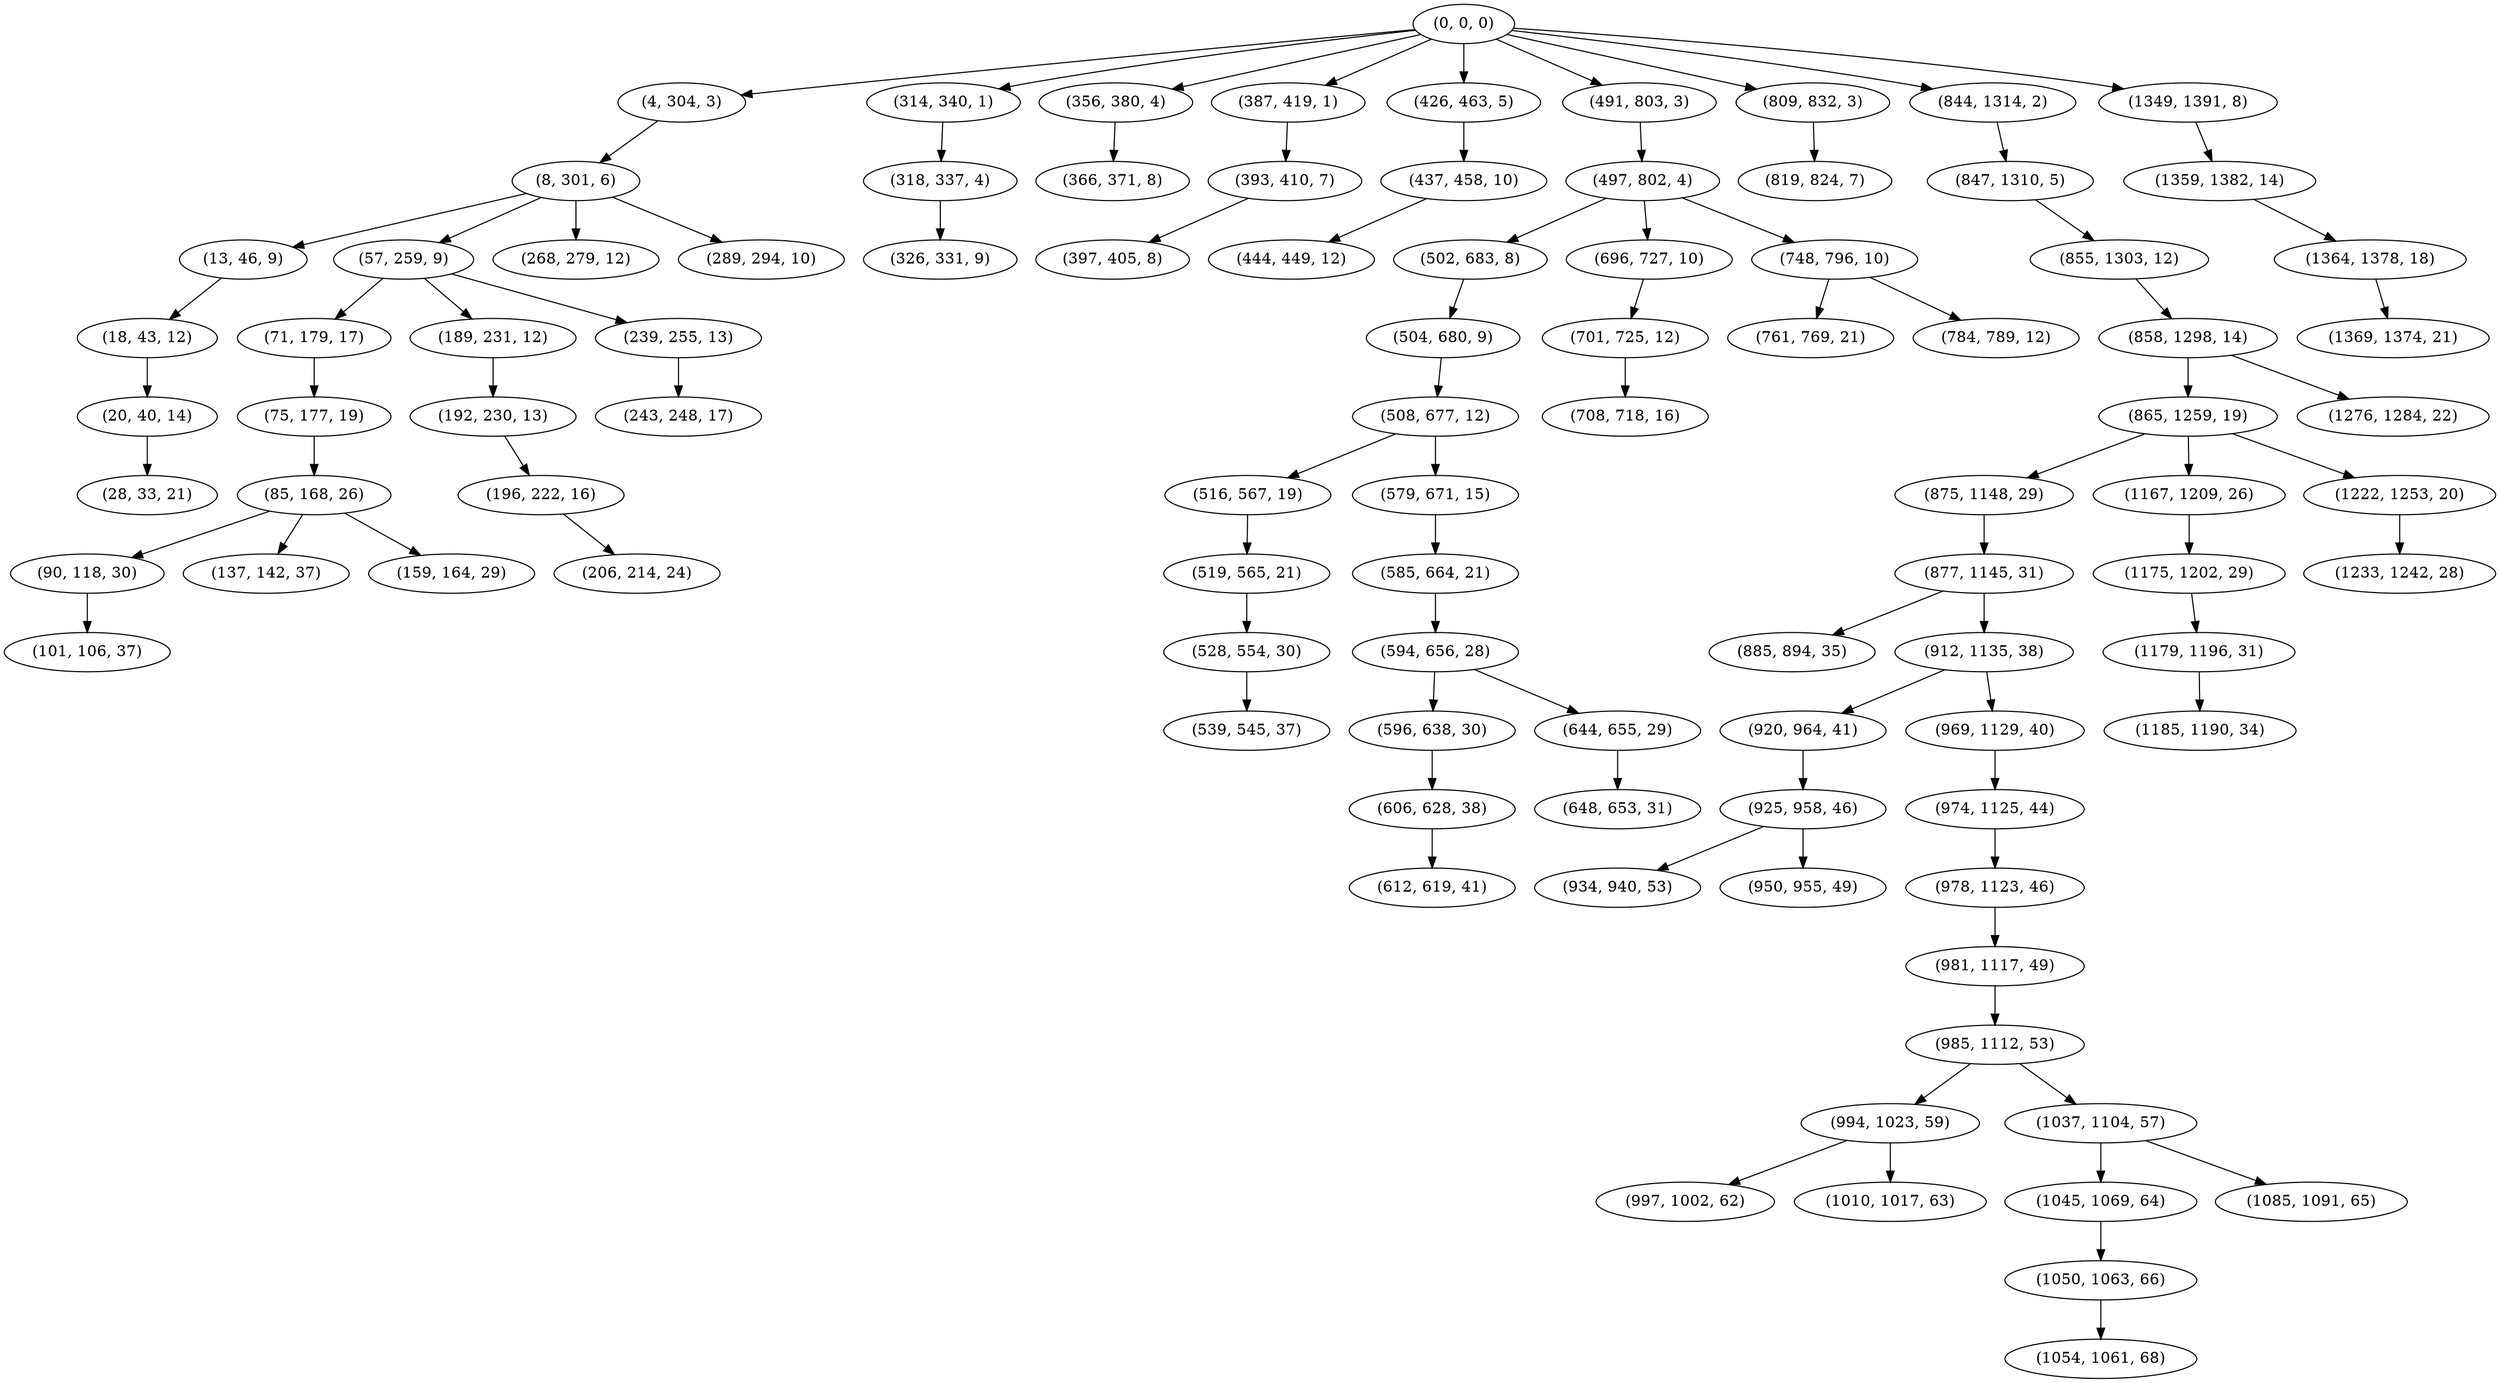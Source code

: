 digraph tree {
    "(0, 0, 0)";
    "(4, 304, 3)";
    "(8, 301, 6)";
    "(13, 46, 9)";
    "(18, 43, 12)";
    "(20, 40, 14)";
    "(28, 33, 21)";
    "(57, 259, 9)";
    "(71, 179, 17)";
    "(75, 177, 19)";
    "(85, 168, 26)";
    "(90, 118, 30)";
    "(101, 106, 37)";
    "(137, 142, 37)";
    "(159, 164, 29)";
    "(189, 231, 12)";
    "(192, 230, 13)";
    "(196, 222, 16)";
    "(206, 214, 24)";
    "(239, 255, 13)";
    "(243, 248, 17)";
    "(268, 279, 12)";
    "(289, 294, 10)";
    "(314, 340, 1)";
    "(318, 337, 4)";
    "(326, 331, 9)";
    "(356, 380, 4)";
    "(366, 371, 8)";
    "(387, 419, 1)";
    "(393, 410, 7)";
    "(397, 405, 8)";
    "(426, 463, 5)";
    "(437, 458, 10)";
    "(444, 449, 12)";
    "(491, 803, 3)";
    "(497, 802, 4)";
    "(502, 683, 8)";
    "(504, 680, 9)";
    "(508, 677, 12)";
    "(516, 567, 19)";
    "(519, 565, 21)";
    "(528, 554, 30)";
    "(539, 545, 37)";
    "(579, 671, 15)";
    "(585, 664, 21)";
    "(594, 656, 28)";
    "(596, 638, 30)";
    "(606, 628, 38)";
    "(612, 619, 41)";
    "(644, 655, 29)";
    "(648, 653, 31)";
    "(696, 727, 10)";
    "(701, 725, 12)";
    "(708, 718, 16)";
    "(748, 796, 10)";
    "(761, 769, 21)";
    "(784, 789, 12)";
    "(809, 832, 3)";
    "(819, 824, 7)";
    "(844, 1314, 2)";
    "(847, 1310, 5)";
    "(855, 1303, 12)";
    "(858, 1298, 14)";
    "(865, 1259, 19)";
    "(875, 1148, 29)";
    "(877, 1145, 31)";
    "(885, 894, 35)";
    "(912, 1135, 38)";
    "(920, 964, 41)";
    "(925, 958, 46)";
    "(934, 940, 53)";
    "(950, 955, 49)";
    "(969, 1129, 40)";
    "(974, 1125, 44)";
    "(978, 1123, 46)";
    "(981, 1117, 49)";
    "(985, 1112, 53)";
    "(994, 1023, 59)";
    "(997, 1002, 62)";
    "(1010, 1017, 63)";
    "(1037, 1104, 57)";
    "(1045, 1069, 64)";
    "(1050, 1063, 66)";
    "(1054, 1061, 68)";
    "(1085, 1091, 65)";
    "(1167, 1209, 26)";
    "(1175, 1202, 29)";
    "(1179, 1196, 31)";
    "(1185, 1190, 34)";
    "(1222, 1253, 20)";
    "(1233, 1242, 28)";
    "(1276, 1284, 22)";
    "(1349, 1391, 8)";
    "(1359, 1382, 14)";
    "(1364, 1378, 18)";
    "(1369, 1374, 21)";
    "(0, 0, 0)" -> "(4, 304, 3)";
    "(0, 0, 0)" -> "(314, 340, 1)";
    "(0, 0, 0)" -> "(356, 380, 4)";
    "(0, 0, 0)" -> "(387, 419, 1)";
    "(0, 0, 0)" -> "(426, 463, 5)";
    "(0, 0, 0)" -> "(491, 803, 3)";
    "(0, 0, 0)" -> "(809, 832, 3)";
    "(0, 0, 0)" -> "(844, 1314, 2)";
    "(0, 0, 0)" -> "(1349, 1391, 8)";
    "(4, 304, 3)" -> "(8, 301, 6)";
    "(8, 301, 6)" -> "(13, 46, 9)";
    "(8, 301, 6)" -> "(57, 259, 9)";
    "(8, 301, 6)" -> "(268, 279, 12)";
    "(8, 301, 6)" -> "(289, 294, 10)";
    "(13, 46, 9)" -> "(18, 43, 12)";
    "(18, 43, 12)" -> "(20, 40, 14)";
    "(20, 40, 14)" -> "(28, 33, 21)";
    "(57, 259, 9)" -> "(71, 179, 17)";
    "(57, 259, 9)" -> "(189, 231, 12)";
    "(57, 259, 9)" -> "(239, 255, 13)";
    "(71, 179, 17)" -> "(75, 177, 19)";
    "(75, 177, 19)" -> "(85, 168, 26)";
    "(85, 168, 26)" -> "(90, 118, 30)";
    "(85, 168, 26)" -> "(137, 142, 37)";
    "(85, 168, 26)" -> "(159, 164, 29)";
    "(90, 118, 30)" -> "(101, 106, 37)";
    "(189, 231, 12)" -> "(192, 230, 13)";
    "(192, 230, 13)" -> "(196, 222, 16)";
    "(196, 222, 16)" -> "(206, 214, 24)";
    "(239, 255, 13)" -> "(243, 248, 17)";
    "(314, 340, 1)" -> "(318, 337, 4)";
    "(318, 337, 4)" -> "(326, 331, 9)";
    "(356, 380, 4)" -> "(366, 371, 8)";
    "(387, 419, 1)" -> "(393, 410, 7)";
    "(393, 410, 7)" -> "(397, 405, 8)";
    "(426, 463, 5)" -> "(437, 458, 10)";
    "(437, 458, 10)" -> "(444, 449, 12)";
    "(491, 803, 3)" -> "(497, 802, 4)";
    "(497, 802, 4)" -> "(502, 683, 8)";
    "(497, 802, 4)" -> "(696, 727, 10)";
    "(497, 802, 4)" -> "(748, 796, 10)";
    "(502, 683, 8)" -> "(504, 680, 9)";
    "(504, 680, 9)" -> "(508, 677, 12)";
    "(508, 677, 12)" -> "(516, 567, 19)";
    "(508, 677, 12)" -> "(579, 671, 15)";
    "(516, 567, 19)" -> "(519, 565, 21)";
    "(519, 565, 21)" -> "(528, 554, 30)";
    "(528, 554, 30)" -> "(539, 545, 37)";
    "(579, 671, 15)" -> "(585, 664, 21)";
    "(585, 664, 21)" -> "(594, 656, 28)";
    "(594, 656, 28)" -> "(596, 638, 30)";
    "(594, 656, 28)" -> "(644, 655, 29)";
    "(596, 638, 30)" -> "(606, 628, 38)";
    "(606, 628, 38)" -> "(612, 619, 41)";
    "(644, 655, 29)" -> "(648, 653, 31)";
    "(696, 727, 10)" -> "(701, 725, 12)";
    "(701, 725, 12)" -> "(708, 718, 16)";
    "(748, 796, 10)" -> "(761, 769, 21)";
    "(748, 796, 10)" -> "(784, 789, 12)";
    "(809, 832, 3)" -> "(819, 824, 7)";
    "(844, 1314, 2)" -> "(847, 1310, 5)";
    "(847, 1310, 5)" -> "(855, 1303, 12)";
    "(855, 1303, 12)" -> "(858, 1298, 14)";
    "(858, 1298, 14)" -> "(865, 1259, 19)";
    "(858, 1298, 14)" -> "(1276, 1284, 22)";
    "(865, 1259, 19)" -> "(875, 1148, 29)";
    "(865, 1259, 19)" -> "(1167, 1209, 26)";
    "(865, 1259, 19)" -> "(1222, 1253, 20)";
    "(875, 1148, 29)" -> "(877, 1145, 31)";
    "(877, 1145, 31)" -> "(885, 894, 35)";
    "(877, 1145, 31)" -> "(912, 1135, 38)";
    "(912, 1135, 38)" -> "(920, 964, 41)";
    "(912, 1135, 38)" -> "(969, 1129, 40)";
    "(920, 964, 41)" -> "(925, 958, 46)";
    "(925, 958, 46)" -> "(934, 940, 53)";
    "(925, 958, 46)" -> "(950, 955, 49)";
    "(969, 1129, 40)" -> "(974, 1125, 44)";
    "(974, 1125, 44)" -> "(978, 1123, 46)";
    "(978, 1123, 46)" -> "(981, 1117, 49)";
    "(981, 1117, 49)" -> "(985, 1112, 53)";
    "(985, 1112, 53)" -> "(994, 1023, 59)";
    "(985, 1112, 53)" -> "(1037, 1104, 57)";
    "(994, 1023, 59)" -> "(997, 1002, 62)";
    "(994, 1023, 59)" -> "(1010, 1017, 63)";
    "(1037, 1104, 57)" -> "(1045, 1069, 64)";
    "(1037, 1104, 57)" -> "(1085, 1091, 65)";
    "(1045, 1069, 64)" -> "(1050, 1063, 66)";
    "(1050, 1063, 66)" -> "(1054, 1061, 68)";
    "(1167, 1209, 26)" -> "(1175, 1202, 29)";
    "(1175, 1202, 29)" -> "(1179, 1196, 31)";
    "(1179, 1196, 31)" -> "(1185, 1190, 34)";
    "(1222, 1253, 20)" -> "(1233, 1242, 28)";
    "(1349, 1391, 8)" -> "(1359, 1382, 14)";
    "(1359, 1382, 14)" -> "(1364, 1378, 18)";
    "(1364, 1378, 18)" -> "(1369, 1374, 21)";
}
